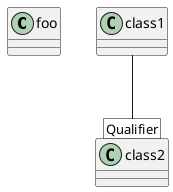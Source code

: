 {
  "sha1": "g3811qysae3jmm8rakctu94rqhifm93",
  "insertion": {
    "when": "2024-06-01T09:03:07.084Z",
    "url": "https://forum.plantuml.net/16397/add-qualified-associations-to-class-diagrams",
    "user": "plantuml@gmail.com"
  }
}
@startuml
class foo
class class1
class class2

class1 -- [Qualifier] class2
@enduml

